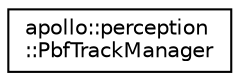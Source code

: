 digraph "Graphical Class Hierarchy"
{
  edge [fontname="Helvetica",fontsize="10",labelfontname="Helvetica",labelfontsize="10"];
  node [fontname="Helvetica",fontsize="10",shape=record];
  rankdir="LR";
  Node1 [label="apollo::perception\l::PbfTrackManager",height=0.2,width=0.4,color="black", fillcolor="white", style="filled",URL="$classapollo_1_1perception_1_1PbfTrackManager.html"];
}
